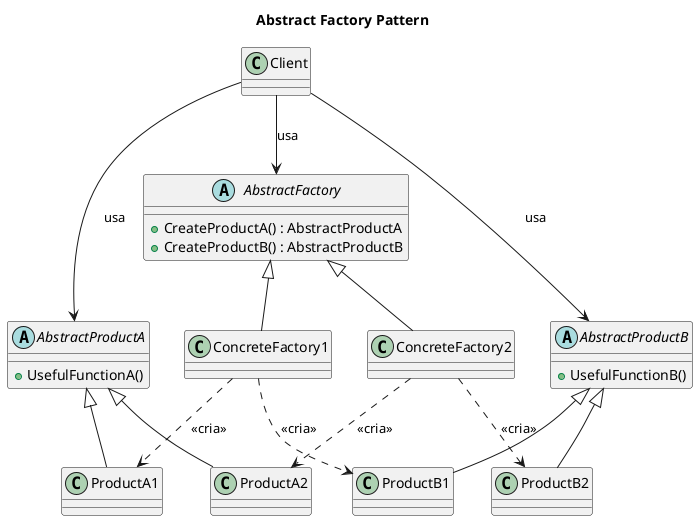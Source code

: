 @startuml
title Abstract Factory Pattern

' Classes Abstratas (Interface - Notação Itálica)
abstract class AbstractFactory {
  + CreateProductA() : AbstractProductA
  + CreateProductB() : AbstractProductB
}
abstract class AbstractProductA {
  + UsefulFunctionA()
}
abstract class AbstractProductB {
  + UsefulFunctionB()
}

' Classes Concretas
class ConcreteFactory1
class ConcreteFactory2
class ProductA1
class ProductA2
class ProductB1
class ProductB2
class Client

' Relações de Herança
AbstractFactory <|-- ConcreteFactory1
AbstractFactory <|-- ConcreteFactory2

AbstractProductA <|-- ProductA1
AbstractProductA <|-- ProductA2

AbstractProductB <|-- ProductB1
AbstractProductB <|-- ProductB2

' Relações de Associação (Conhecimento/Uso)
Client --> AbstractFactory : usa
Client --> AbstractProductA : usa
Client --> AbstractProductB : usa

' Relações de Criação (Flecha tracejada no OMT)
ConcreteFactory1 ..> ProductA1 : <<cria>>
ConcreteFactory1 ..> ProductB1 : <<cria>>
ConcreteFactory2 ..> ProductA2 : <<cria>>
ConcreteFactory2 ..> ProductB2 : <<cria>>

@enduml
